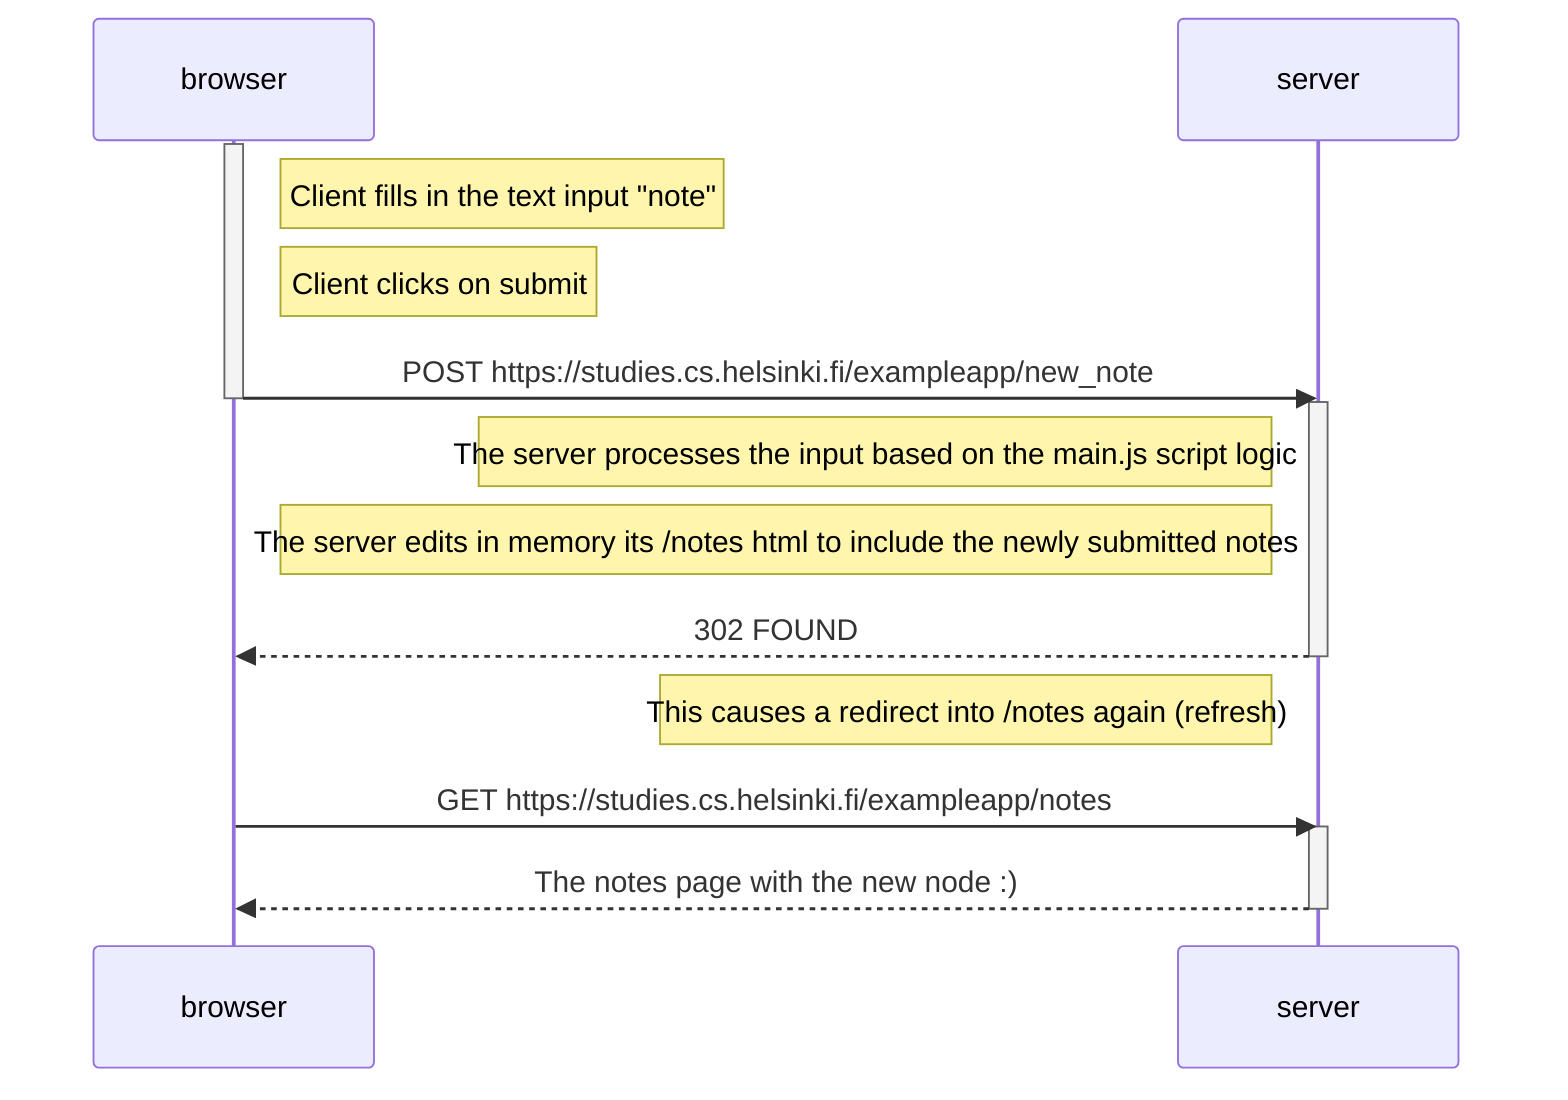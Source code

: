 sequenceDiagram
    participant browser
    participant server

    activate browser
    Note right of browser: Client fills in the text input "note"
    Note right of browser: Client clicks on submit
    browser->>server: POST https://studies.cs.helsinki.fi/exampleapp/new_note
    deactivate browser

    activate server
    Note left of server: The server processes the input based on the main.js script logic
    Note left of server: The server edits in memory its /notes html to include the newly submitted notes
    server-->>browser: 302 FOUND
    deactivate server

    Note left of server: This causes a redirect into /notes again (refresh)
    browser->>server: GET https://studies.cs.helsinki.fi/exampleapp/notes
    activate server
    server-->>browser: The notes page with the new node :)
    deactivate server